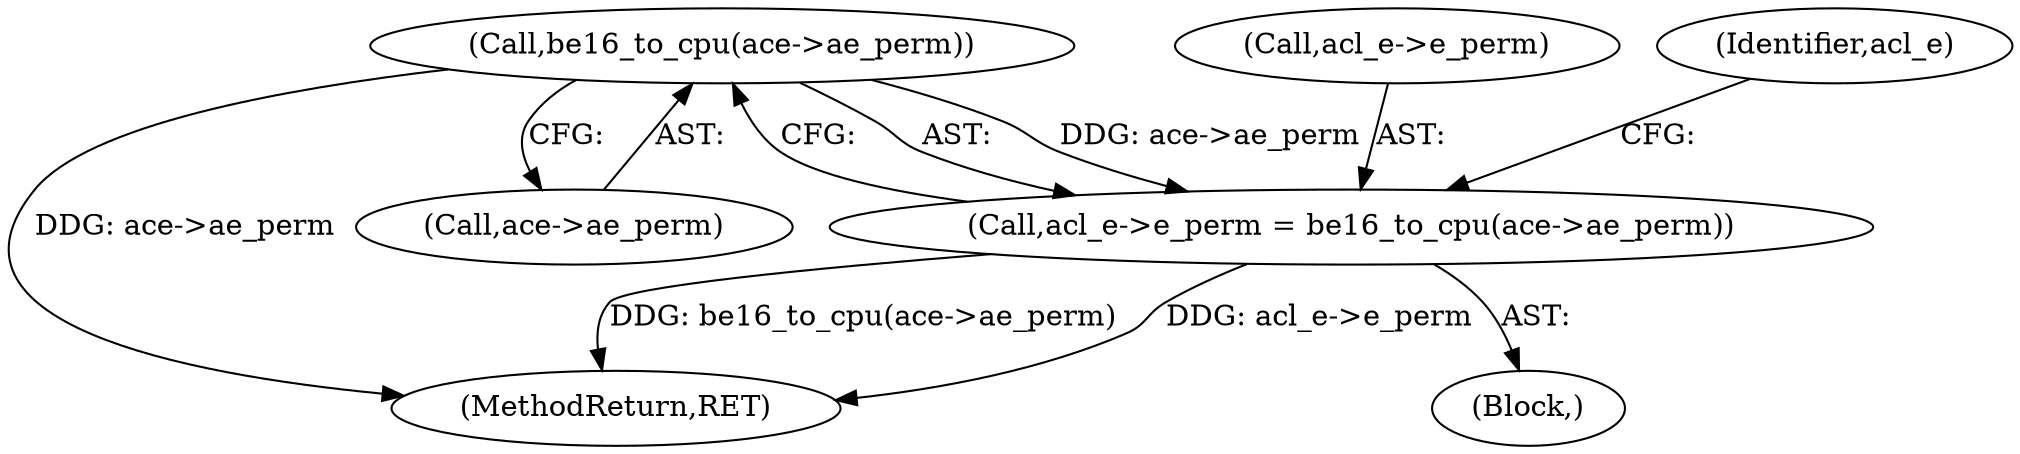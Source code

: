 digraph "0_linux_093019cf1b18dd31b2c3b77acce4e000e2cbc9ce@pointer" {
"1000173" [label="(Call,be16_to_cpu(ace->ae_perm))"];
"1000169" [label="(Call,acl_e->e_perm = be16_to_cpu(ace->ae_perm))"];
"1000173" [label="(Call,be16_to_cpu(ace->ae_perm))"];
"1000214" [label="(MethodReturn,RET)"];
"1000144" [label="(Block,)"];
"1000174" [label="(Call,ace->ae_perm)"];
"1000170" [label="(Call,acl_e->e_perm)"];
"1000179" [label="(Identifier,acl_e)"];
"1000169" [label="(Call,acl_e->e_perm = be16_to_cpu(ace->ae_perm))"];
"1000173" -> "1000169"  [label="AST: "];
"1000173" -> "1000174"  [label="CFG: "];
"1000174" -> "1000173"  [label="AST: "];
"1000169" -> "1000173"  [label="CFG: "];
"1000173" -> "1000214"  [label="DDG: ace->ae_perm"];
"1000173" -> "1000169"  [label="DDG: ace->ae_perm"];
"1000169" -> "1000144"  [label="AST: "];
"1000170" -> "1000169"  [label="AST: "];
"1000179" -> "1000169"  [label="CFG: "];
"1000169" -> "1000214"  [label="DDG: acl_e->e_perm"];
"1000169" -> "1000214"  [label="DDG: be16_to_cpu(ace->ae_perm)"];
}
